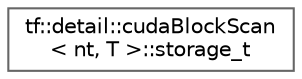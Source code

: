 digraph "类继承关系图"
{
 // LATEX_PDF_SIZE
  bgcolor="transparent";
  edge [fontname=Helvetica,fontsize=10,labelfontname=Helvetica,labelfontsize=10];
  node [fontname=Helvetica,fontsize=10,shape=box,height=0.2,width=0.4];
  rankdir="LR";
  Node0 [id="Node000000",label="tf::detail::cudaBlockScan\l\< nt, T \>::storage_t",height=0.2,width=0.4,color="grey40", fillcolor="white", style="filled",URL="$uniontf_1_1detail_1_1cuda_block_scan_1_1storage__t.html",tooltip=" "];
}
